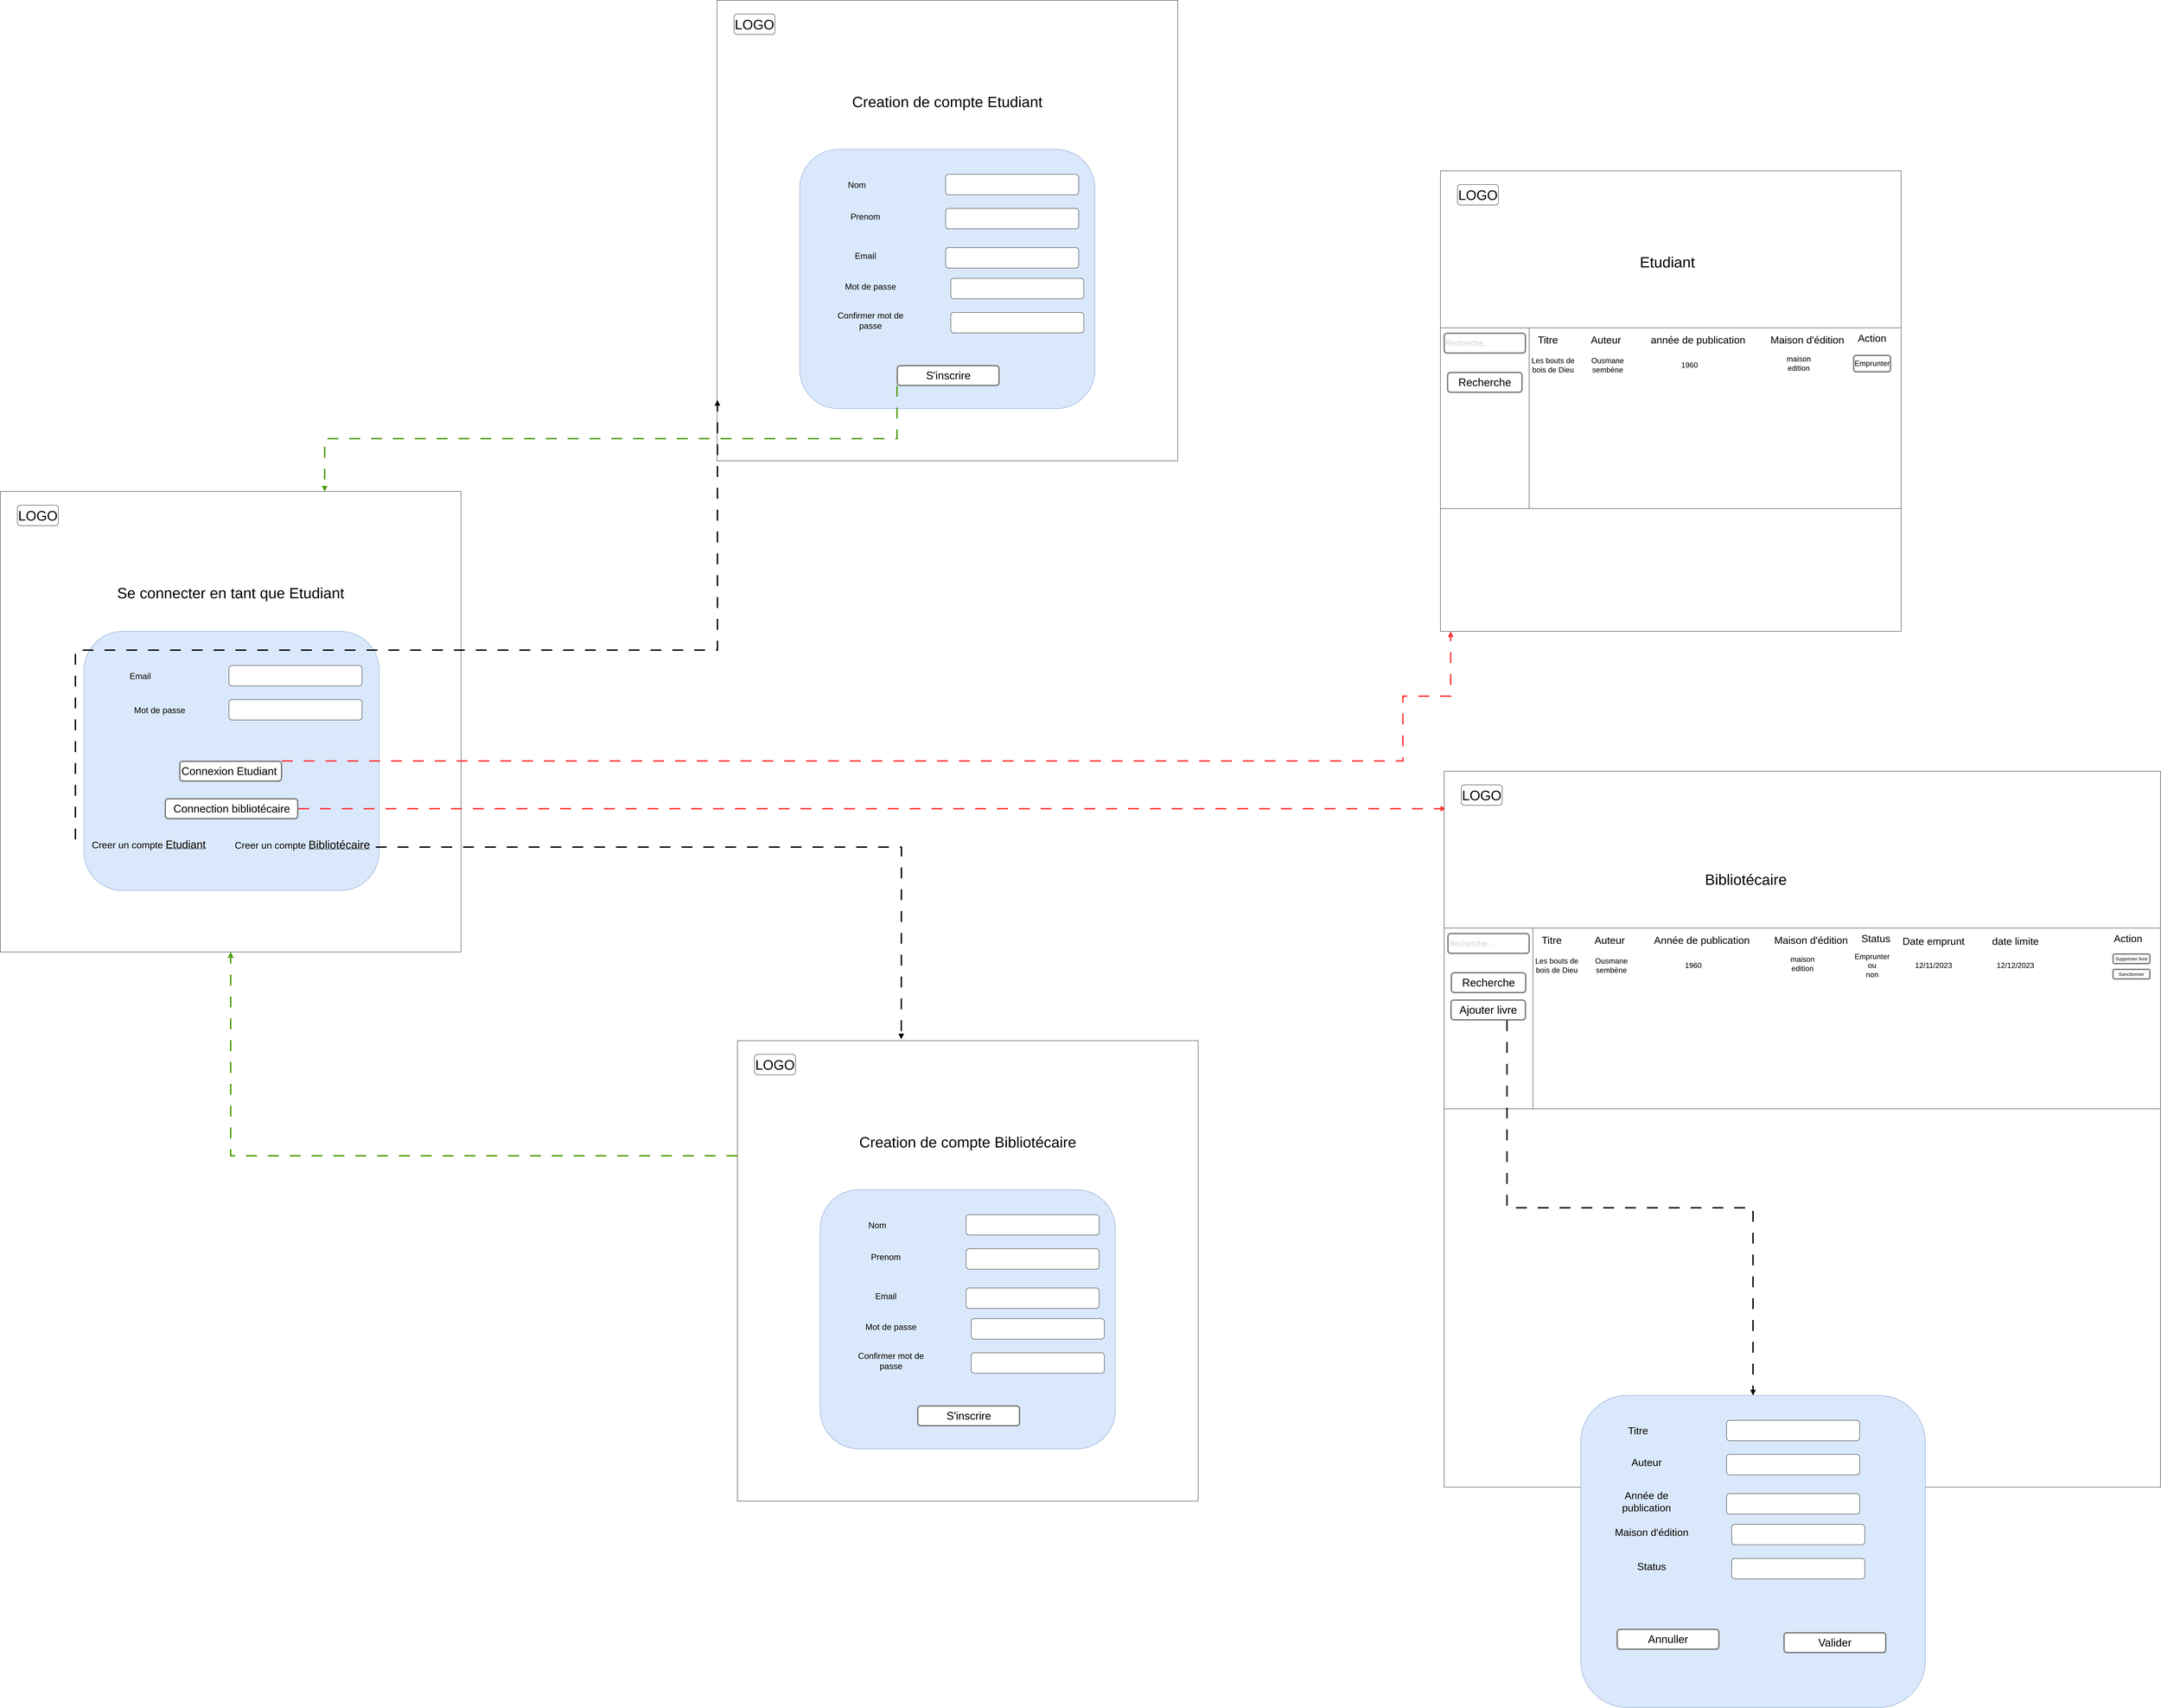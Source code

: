 <mxfile version="24.7.8">
  <diagram name="Page-1" id="HK-1_uM45ghAQPInBVNs">
    <mxGraphModel dx="5867" dy="7280" grid="1" gridSize="10" guides="1" tooltips="1" connect="1" arrows="1" fold="1" page="1" pageScale="1" pageWidth="827" pageHeight="1169" math="0" shadow="0">
      <root>
        <mxCell id="0" />
        <mxCell id="1" parent="0" />
        <mxCell id="shutaDZT_8RKhFevePPW-1" value="" style="whiteSpace=wrap;html=1;aspect=fixed;" vertex="1" parent="1">
          <mxGeometry x="470" y="-1510" width="1350" height="1350" as="geometry" />
        </mxCell>
        <mxCell id="shutaDZT_8RKhFevePPW-2" value="" style="rounded=1;whiteSpace=wrap;html=1;fillColor=#dae8fc;strokeColor=#6c8ebf;" vertex="1" parent="1">
          <mxGeometry x="715" y="-1100" width="865" height="760" as="geometry" />
        </mxCell>
        <mxCell id="shutaDZT_8RKhFevePPW-3" value="&lt;font style=&quot;font-size: 40px;&quot;&gt;LOGO&lt;/font&gt;" style="rounded=1;whiteSpace=wrap;html=1;" vertex="1" parent="1">
          <mxGeometry x="520" y="-1470" width="120" height="60" as="geometry" />
        </mxCell>
        <mxCell id="shutaDZT_8RKhFevePPW-4" value="" style="rounded=1;whiteSpace=wrap;html=1;" vertex="1" parent="1">
          <mxGeometry x="1140" y="-1000" width="390" height="60" as="geometry" />
        </mxCell>
        <mxCell id="shutaDZT_8RKhFevePPW-5" value="&lt;font style=&quot;font-size: 25px;&quot;&gt;Email&lt;/font&gt;" style="text;html=1;align=center;verticalAlign=middle;whiteSpace=wrap;rounded=0;" vertex="1" parent="1">
          <mxGeometry x="850" y="-985" width="60" height="30" as="geometry" />
        </mxCell>
        <mxCell id="shutaDZT_8RKhFevePPW-6" value="" style="rounded=1;whiteSpace=wrap;html=1;" vertex="1" parent="1">
          <mxGeometry x="1140" y="-900" width="390" height="60" as="geometry" />
        </mxCell>
        <mxCell id="shutaDZT_8RKhFevePPW-7" value="&lt;font style=&quot;font-size: 25px;&quot;&gt;Mot de passe&lt;/font&gt;" style="text;html=1;align=center;verticalAlign=middle;whiteSpace=wrap;rounded=0;" vertex="1" parent="1">
          <mxGeometry x="827" y="-907.5" width="220" height="75" as="geometry" />
        </mxCell>
        <mxCell id="shutaDZT_8RKhFevePPW-143" style="edgeStyle=orthogonalEdgeStyle;rounded=0;orthogonalLoop=1;jettySize=auto;html=1;exitX=1;exitY=0;exitDx=0;exitDy=0;strokeWidth=4;dashed=1;dashPattern=8 8;endArrow=block;endFill=1;strokeColor=#FF3333;" edge="1" parent="1" source="shutaDZT_8RKhFevePPW-8" target="shutaDZT_8RKhFevePPW-55">
          <mxGeometry relative="1" as="geometry">
            <Array as="points">
              <mxPoint x="4580" y="-720" />
              <mxPoint x="4580" y="-910" />
              <mxPoint x="4720" y="-910" />
            </Array>
          </mxGeometry>
        </mxCell>
        <mxCell id="shutaDZT_8RKhFevePPW-8" value="&lt;font style=&quot;font-size: 32px;&quot;&gt;Connexion Etudiant&amp;nbsp;&lt;/font&gt;" style="shape=ext;double=1;rounded=1;whiteSpace=wrap;html=1;" vertex="1" parent="1">
          <mxGeometry x="995" y="-720" width="300" height="60" as="geometry" />
        </mxCell>
        <mxCell id="shutaDZT_8RKhFevePPW-10" value="&lt;font style=&quot;font-size: 44px;&quot;&gt;Se connecter en tant que Etudiant&lt;/font&gt;" style="text;html=1;align=center;verticalAlign=middle;whiteSpace=wrap;rounded=0;" vertex="1" parent="1">
          <mxGeometry x="600" y="-1250" width="1090" height="75" as="geometry" />
        </mxCell>
        <mxCell id="shutaDZT_8RKhFevePPW-140" style="edgeStyle=orthogonalEdgeStyle;rounded=1;orthogonalLoop=1;jettySize=auto;html=1;curved=0;dashed=1;dashPattern=8 8;strokeWidth=4;endArrow=block;endFill=1;strokeColor=#FF3333;" edge="1" parent="1" source="shutaDZT_8RKhFevePPW-11">
          <mxGeometry relative="1" as="geometry">
            <mxPoint x="4706.667" y="-580" as="targetPoint" />
          </mxGeometry>
        </mxCell>
        <mxCell id="shutaDZT_8RKhFevePPW-11" value="&lt;font style=&quot;font-size: 32px;&quot;&gt;Connection bibliotécaire&lt;/font&gt;" style="shape=ext;double=1;rounded=1;whiteSpace=wrap;html=1;" vertex="1" parent="1">
          <mxGeometry x="952.5" y="-610" width="390" height="60" as="geometry" />
        </mxCell>
        <mxCell id="shutaDZT_8RKhFevePPW-12" value="&lt;font style=&quot;&quot;&gt;&lt;span style=&quot;font-size: 28px;&quot;&gt;Creer un compte &lt;/span&gt;&lt;u style=&quot;&quot;&gt;&lt;font style=&quot;font-size: 32px;&quot;&gt;Etudiant&lt;/font&gt;&lt;/u&gt;&lt;/font&gt;" style="text;html=1;align=center;verticalAlign=middle;whiteSpace=wrap;rounded=0;" vertex="1" parent="1">
          <mxGeometry x="690" y="-490" width="430" height="30" as="geometry" />
        </mxCell>
        <mxCell id="shutaDZT_8RKhFevePPW-48" style="edgeStyle=orthogonalEdgeStyle;rounded=0;orthogonalLoop=1;jettySize=auto;html=1;exitX=1;exitY=0.75;exitDx=0;exitDy=0;strokeWidth=4;dashed=1;dashPattern=8 8;endArrow=block;endFill=1;" edge="1" parent="1" source="shutaDZT_8RKhFevePPW-13">
          <mxGeometry relative="1" as="geometry">
            <mxPoint x="3110" y="96" as="targetPoint" />
          </mxGeometry>
        </mxCell>
        <mxCell id="shutaDZT_8RKhFevePPW-13" value="&lt;font style=&quot;&quot;&gt;&lt;span style=&quot;font-size: 28px;&quot;&gt;Creer un compte &lt;/span&gt;&lt;u style=&quot;&quot;&gt;&lt;font style=&quot;font-size: 33px;&quot;&gt;Bibliotécaire&lt;/font&gt;&lt;/u&gt;&lt;/font&gt;" style="text;html=1;align=center;verticalAlign=middle;whiteSpace=wrap;rounded=0;" vertex="1" parent="1">
          <mxGeometry x="1140" y="-490" width="430" height="30" as="geometry" />
        </mxCell>
        <mxCell id="shutaDZT_8RKhFevePPW-14" value="" style="whiteSpace=wrap;html=1;aspect=fixed;" vertex="1" parent="1">
          <mxGeometry x="2570" y="-2950" width="1350" height="1350" as="geometry" />
        </mxCell>
        <mxCell id="shutaDZT_8RKhFevePPW-15" value="" style="rounded=1;whiteSpace=wrap;html=1;fillColor=#dae8fc;strokeColor=#6c8ebf;" vertex="1" parent="1">
          <mxGeometry x="2812.5" y="-2513" width="865" height="760" as="geometry" />
        </mxCell>
        <mxCell id="shutaDZT_8RKhFevePPW-16" value="&lt;font style=&quot;font-size: 40px;&quot;&gt;LOGO&lt;/font&gt;" style="rounded=1;whiteSpace=wrap;html=1;" vertex="1" parent="1">
          <mxGeometry x="2620" y="-2910" width="120" height="60" as="geometry" />
        </mxCell>
        <mxCell id="shutaDZT_8RKhFevePPW-17" value="" style="rounded=1;whiteSpace=wrap;html=1;" vertex="1" parent="1">
          <mxGeometry x="3240" y="-2440" width="390" height="60" as="geometry" />
        </mxCell>
        <mxCell id="shutaDZT_8RKhFevePPW-18" value="&lt;font style=&quot;font-size: 25px;&quot;&gt;Nom&lt;/font&gt;" style="text;html=1;align=center;verticalAlign=middle;whiteSpace=wrap;rounded=0;" vertex="1" parent="1">
          <mxGeometry x="2950" y="-2425" width="60" height="30" as="geometry" />
        </mxCell>
        <mxCell id="shutaDZT_8RKhFevePPW-19" value="" style="rounded=1;whiteSpace=wrap;html=1;" vertex="1" parent="1">
          <mxGeometry x="3240" y="-2340" width="390" height="60" as="geometry" />
        </mxCell>
        <mxCell id="shutaDZT_8RKhFevePPW-20" value="&lt;font style=&quot;font-size: 25px;&quot;&gt;Prenom&lt;/font&gt;" style="text;html=1;align=center;verticalAlign=middle;whiteSpace=wrap;rounded=0;" vertex="1" parent="1">
          <mxGeometry x="2895" y="-2355" width="220" height="75" as="geometry" />
        </mxCell>
        <mxCell id="shutaDZT_8RKhFevePPW-21" value="&lt;span style=&quot;font-size: 32px;&quot;&gt;S&#39;inscrire&lt;/span&gt;" style="shape=ext;double=1;rounded=1;whiteSpace=wrap;html=1;" vertex="1" parent="1">
          <mxGeometry x="3097.5" y="-1880" width="300" height="60" as="geometry" />
        </mxCell>
        <mxCell id="shutaDZT_8RKhFevePPW-22" value="&lt;font style=&quot;font-size: 44px;&quot;&gt;Creation de compte Etudiant&lt;/font&gt;" style="text;html=1;align=center;verticalAlign=middle;whiteSpace=wrap;rounded=0;" vertex="1" parent="1">
          <mxGeometry x="2700" y="-2690" width="1090" height="75" as="geometry" />
        </mxCell>
        <mxCell id="shutaDZT_8RKhFevePPW-27" value="" style="rounded=1;whiteSpace=wrap;html=1;" vertex="1" parent="1">
          <mxGeometry x="3240" y="-2225" width="390" height="60" as="geometry" />
        </mxCell>
        <mxCell id="shutaDZT_8RKhFevePPW-28" value="&lt;font style=&quot;font-size: 25px;&quot;&gt;Email&lt;/font&gt;" style="text;html=1;align=center;verticalAlign=middle;whiteSpace=wrap;rounded=0;" vertex="1" parent="1">
          <mxGeometry x="2895" y="-2240" width="220" height="75" as="geometry" />
        </mxCell>
        <mxCell id="shutaDZT_8RKhFevePPW-29" value="" style="rounded=1;whiteSpace=wrap;html=1;" vertex="1" parent="1">
          <mxGeometry x="3255" y="-2135" width="390" height="60" as="geometry" />
        </mxCell>
        <mxCell id="shutaDZT_8RKhFevePPW-30" value="&lt;span style=&quot;font-size: 25px;&quot;&gt;Mot de passe&lt;/span&gt;" style="text;html=1;align=center;verticalAlign=middle;whiteSpace=wrap;rounded=0;" vertex="1" parent="1">
          <mxGeometry x="2910" y="-2150" width="220" height="75" as="geometry" />
        </mxCell>
        <mxCell id="shutaDZT_8RKhFevePPW-31" value="" style="rounded=1;whiteSpace=wrap;html=1;" vertex="1" parent="1">
          <mxGeometry x="3255" y="-2035" width="390" height="60" as="geometry" />
        </mxCell>
        <mxCell id="shutaDZT_8RKhFevePPW-32" value="&lt;font style=&quot;font-size: 25px;&quot;&gt;Confirmer mot de passe&lt;/font&gt;" style="text;html=1;align=center;verticalAlign=middle;whiteSpace=wrap;rounded=0;" vertex="1" parent="1">
          <mxGeometry x="2910" y="-2050" width="220" height="75" as="geometry" />
        </mxCell>
        <mxCell id="shutaDZT_8RKhFevePPW-54" style="edgeStyle=orthogonalEdgeStyle;rounded=0;orthogonalLoop=1;jettySize=auto;html=1;exitX=0;exitY=0.25;exitDx=0;exitDy=0;strokeWidth=4;dashed=1;dashPattern=8 8;strokeColor=#4D9900;" edge="1" parent="1" source="shutaDZT_8RKhFevePPW-33" target="shutaDZT_8RKhFevePPW-1">
          <mxGeometry relative="1" as="geometry" />
        </mxCell>
        <mxCell id="shutaDZT_8RKhFevePPW-33" value="" style="whiteSpace=wrap;html=1;aspect=fixed;" vertex="1" parent="1">
          <mxGeometry x="2630" y="100" width="1350" height="1350" as="geometry" />
        </mxCell>
        <mxCell id="shutaDZT_8RKhFevePPW-34" value="" style="rounded=1;whiteSpace=wrap;html=1;fillColor=#dae8fc;strokeColor=#6c8ebf;" vertex="1" parent="1">
          <mxGeometry x="2872.5" y="537" width="865" height="760" as="geometry" />
        </mxCell>
        <mxCell id="shutaDZT_8RKhFevePPW-35" value="&lt;font style=&quot;font-size: 40px;&quot;&gt;LOGO&lt;/font&gt;" style="rounded=1;whiteSpace=wrap;html=1;" vertex="1" parent="1">
          <mxGeometry x="2680" y="140" width="120" height="60" as="geometry" />
        </mxCell>
        <mxCell id="shutaDZT_8RKhFevePPW-36" value="" style="rounded=1;whiteSpace=wrap;html=1;" vertex="1" parent="1">
          <mxGeometry x="3300" y="610" width="390" height="60" as="geometry" />
        </mxCell>
        <mxCell id="shutaDZT_8RKhFevePPW-37" value="&lt;font style=&quot;font-size: 25px;&quot;&gt;Nom&lt;/font&gt;" style="text;html=1;align=center;verticalAlign=middle;whiteSpace=wrap;rounded=0;" vertex="1" parent="1">
          <mxGeometry x="3010" y="625" width="60" height="30" as="geometry" />
        </mxCell>
        <mxCell id="shutaDZT_8RKhFevePPW-38" value="" style="rounded=1;whiteSpace=wrap;html=1;" vertex="1" parent="1">
          <mxGeometry x="3300" y="710" width="390" height="60" as="geometry" />
        </mxCell>
        <mxCell id="shutaDZT_8RKhFevePPW-39" value="&lt;font style=&quot;font-size: 25px;&quot;&gt;Prenom&lt;/font&gt;" style="text;html=1;align=center;verticalAlign=middle;whiteSpace=wrap;rounded=0;" vertex="1" parent="1">
          <mxGeometry x="2955" y="695" width="220" height="75" as="geometry" />
        </mxCell>
        <mxCell id="shutaDZT_8RKhFevePPW-40" value="&lt;font style=&quot;font-size: 32px;&quot;&gt;S&#39;inscrire&lt;/font&gt;" style="shape=ext;double=1;rounded=1;whiteSpace=wrap;html=1;" vertex="1" parent="1">
          <mxGeometry x="3157.5" y="1170" width="300" height="60" as="geometry" />
        </mxCell>
        <mxCell id="shutaDZT_8RKhFevePPW-41" value="&lt;font style=&quot;font-size: 44px;&quot;&gt;Creation de compte Bibliotécaire&lt;/font&gt;" style="text;html=1;align=center;verticalAlign=middle;whiteSpace=wrap;rounded=0;" vertex="1" parent="1">
          <mxGeometry x="2760" y="360" width="1090" height="75" as="geometry" />
        </mxCell>
        <mxCell id="shutaDZT_8RKhFevePPW-42" value="" style="rounded=1;whiteSpace=wrap;html=1;" vertex="1" parent="1">
          <mxGeometry x="3300" y="825" width="390" height="60" as="geometry" />
        </mxCell>
        <mxCell id="shutaDZT_8RKhFevePPW-43" value="&lt;font style=&quot;font-size: 25px;&quot;&gt;Email&lt;/font&gt;" style="text;html=1;align=center;verticalAlign=middle;whiteSpace=wrap;rounded=0;" vertex="1" parent="1">
          <mxGeometry x="2955" y="810" width="220" height="75" as="geometry" />
        </mxCell>
        <mxCell id="shutaDZT_8RKhFevePPW-44" value="" style="rounded=1;whiteSpace=wrap;html=1;" vertex="1" parent="1">
          <mxGeometry x="3315" y="915" width="390" height="60" as="geometry" />
        </mxCell>
        <mxCell id="shutaDZT_8RKhFevePPW-45" value="&lt;span style=&quot;font-size: 25px;&quot;&gt;Mot de passe&lt;/span&gt;" style="text;html=1;align=center;verticalAlign=middle;whiteSpace=wrap;rounded=0;" vertex="1" parent="1">
          <mxGeometry x="2970" y="900" width="220" height="75" as="geometry" />
        </mxCell>
        <mxCell id="shutaDZT_8RKhFevePPW-46" value="" style="rounded=1;whiteSpace=wrap;html=1;" vertex="1" parent="1">
          <mxGeometry x="3315" y="1015" width="390" height="60" as="geometry" />
        </mxCell>
        <mxCell id="shutaDZT_8RKhFevePPW-47" value="&lt;font style=&quot;font-size: 25px;&quot;&gt;Confirmer mot de passe&lt;/font&gt;" style="text;html=1;align=center;verticalAlign=middle;whiteSpace=wrap;rounded=0;" vertex="1" parent="1">
          <mxGeometry x="2970" y="1000" width="220" height="75" as="geometry" />
        </mxCell>
        <mxCell id="shutaDZT_8RKhFevePPW-52" style="edgeStyle=orthogonalEdgeStyle;rounded=0;orthogonalLoop=1;jettySize=auto;html=1;exitX=0;exitY=0;exitDx=0;exitDy=0;entryX=0.001;entryY=0.868;entryDx=0;entryDy=0;entryPerimeter=0;strokeWidth=4;dashed=1;dashPattern=8 8;endArrow=block;endFill=1;" edge="1" parent="1" source="shutaDZT_8RKhFevePPW-12" target="shutaDZT_8RKhFevePPW-14">
          <mxGeometry relative="1" as="geometry" />
        </mxCell>
        <mxCell id="shutaDZT_8RKhFevePPW-53" style="edgeStyle=orthogonalEdgeStyle;rounded=0;orthogonalLoop=1;jettySize=auto;html=1;exitX=0;exitY=1;exitDx=0;exitDy=0;entryX=0.704;entryY=0;entryDx=0;entryDy=0;entryPerimeter=0;strokeWidth=4;dashed=1;dashPattern=8 8;endArrow=block;endFill=1;strokeColor=#4D9900;" edge="1" parent="1" source="shutaDZT_8RKhFevePPW-21" target="shutaDZT_8RKhFevePPW-1">
          <mxGeometry relative="1" as="geometry" />
        </mxCell>
        <mxCell id="shutaDZT_8RKhFevePPW-55" value="" style="whiteSpace=wrap;html=1;aspect=fixed;" vertex="1" parent="1">
          <mxGeometry x="4690" y="-2450" width="1350" height="1350" as="geometry" />
        </mxCell>
        <mxCell id="shutaDZT_8RKhFevePPW-57" value="&lt;font style=&quot;font-size: 40px;&quot;&gt;LOGO&lt;/font&gt;" style="rounded=1;whiteSpace=wrap;html=1;" vertex="1" parent="1">
          <mxGeometry x="4740" y="-2410" width="120" height="60" as="geometry" />
        </mxCell>
        <mxCell id="shutaDZT_8RKhFevePPW-63" value="&lt;font style=&quot;font-size: 44px;&quot;&gt;Etudiant&lt;/font&gt;" style="text;html=1;align=center;verticalAlign=middle;whiteSpace=wrap;rounded=0;" vertex="1" parent="1">
          <mxGeometry x="4810" y="-2220" width="1090" height="75" as="geometry" />
        </mxCell>
        <mxCell id="shutaDZT_8RKhFevePPW-85" value="" style="rounded=0;whiteSpace=wrap;html=1;" vertex="1" parent="1">
          <mxGeometry x="4950" y="-1990" width="1090" height="530" as="geometry" />
        </mxCell>
        <mxCell id="shutaDZT_8RKhFevePPW-86" value="" style="rounded=0;whiteSpace=wrap;html=1;" vertex="1" parent="1">
          <mxGeometry x="4690" y="-1990" width="260" height="530" as="geometry" />
        </mxCell>
        <mxCell id="shutaDZT_8RKhFevePPW-88" value="&lt;font style=&quot;font-size: 30px;&quot;&gt;Titre&lt;/font&gt;" style="text;html=1;align=center;verticalAlign=middle;whiteSpace=wrap;rounded=0;" vertex="1" parent="1">
          <mxGeometry x="4950" y="-1970" width="110" height="30" as="geometry" />
        </mxCell>
        <mxCell id="shutaDZT_8RKhFevePPW-89" value="&lt;font style=&quot;font-size: 30px;&quot;&gt;Auteur&lt;/font&gt;" style="text;html=1;align=center;verticalAlign=middle;whiteSpace=wrap;rounded=0;" vertex="1" parent="1">
          <mxGeometry x="5120" y="-1970" width="110" height="30" as="geometry" />
        </mxCell>
        <mxCell id="shutaDZT_8RKhFevePPW-90" value="&lt;font style=&quot;font-size: 30px;&quot;&gt;année de publication&lt;/font&gt;" style="text;html=1;align=center;verticalAlign=middle;whiteSpace=wrap;rounded=0;" vertex="1" parent="1">
          <mxGeometry x="5300" y="-1975" width="290" height="40" as="geometry" />
        </mxCell>
        <mxCell id="shutaDZT_8RKhFevePPW-91" value="&lt;font style=&quot;font-size: 30px;&quot;&gt;Maison d&#39;édition&lt;/font&gt;" style="text;html=1;align=center;verticalAlign=middle;whiteSpace=wrap;rounded=0;" vertex="1" parent="1">
          <mxGeometry x="5620" y="-1975" width="290" height="40" as="geometry" />
        </mxCell>
        <mxCell id="shutaDZT_8RKhFevePPW-92" value="&lt;span style=&quot;font-size: 32px;&quot;&gt;Recherche&lt;/span&gt;" style="shape=ext;double=1;rounded=1;whiteSpace=wrap;html=1;" vertex="1" parent="1">
          <mxGeometry x="4710" y="-1860" width="220" height="60" as="geometry" />
        </mxCell>
        <mxCell id="shutaDZT_8RKhFevePPW-93" value="&lt;font color=&quot;#d1d1d1&quot; style=&quot;font-size: 23px;&quot;&gt;Recherche...&lt;/font&gt;" style="shape=ext;double=1;rounded=1;whiteSpace=wrap;html=1;align=left;" vertex="1" parent="1">
          <mxGeometry x="4700" y="-1975" width="240" height="60" as="geometry" />
        </mxCell>
        <mxCell id="shutaDZT_8RKhFevePPW-94" value="&lt;font style=&quot;font-size: 30px;&quot;&gt;Action&lt;/font&gt;" style="text;html=1;align=center;verticalAlign=middle;whiteSpace=wrap;rounded=0;" vertex="1" parent="1">
          <mxGeometry x="5900" y="-1975" width="110" height="30" as="geometry" />
        </mxCell>
        <mxCell id="shutaDZT_8RKhFevePPW-95" value="&lt;font style=&quot;font-size: 22px;&quot;&gt;Les bouts de bois de Dieu&lt;/font&gt;" style="text;html=1;align=center;verticalAlign=middle;whiteSpace=wrap;rounded=0;" vertex="1" parent="1">
          <mxGeometry x="4950" y="-1910" width="140" height="60" as="geometry" />
        </mxCell>
        <mxCell id="shutaDZT_8RKhFevePPW-96" value="&lt;font style=&quot;font-size: 22px;&quot;&gt;Ousmane&lt;/font&gt;&lt;div&gt;&lt;font style=&quot;font-size: 22px;&quot;&gt;sembène&lt;/font&gt;&lt;/div&gt;" style="text;html=1;align=center;verticalAlign=middle;whiteSpace=wrap;rounded=0;" vertex="1" parent="1">
          <mxGeometry x="5110" y="-1910" width="140" height="60" as="geometry" />
        </mxCell>
        <mxCell id="shutaDZT_8RKhFevePPW-97" value="&lt;span style=&quot;font-size: 22px;&quot;&gt;1960&lt;/span&gt;" style="text;html=1;align=center;verticalAlign=middle;whiteSpace=wrap;rounded=0;" vertex="1" parent="1">
          <mxGeometry x="5350" y="-1910" width="140" height="60" as="geometry" />
        </mxCell>
        <mxCell id="shutaDZT_8RKhFevePPW-98" value="&lt;span style=&quot;font-size: 22px;&quot;&gt;maison edition&lt;/span&gt;" style="text;html=1;align=center;verticalAlign=middle;whiteSpace=wrap;rounded=0;" vertex="1" parent="1">
          <mxGeometry x="5670" y="-1915" width="140" height="60" as="geometry" />
        </mxCell>
        <mxCell id="shutaDZT_8RKhFevePPW-99" value="&lt;font style=&quot;font-size: 22px;&quot;&gt;Emprunter&lt;/font&gt;" style="shape=ext;double=1;rounded=1;whiteSpace=wrap;html=1;" vertex="1" parent="1">
          <mxGeometry x="5900" y="-1910" width="110" height="50" as="geometry" />
        </mxCell>
        <mxCell id="shutaDZT_8RKhFevePPW-100" value="" style="whiteSpace=wrap;html=1;aspect=fixed;" vertex="1" parent="1">
          <mxGeometry x="4701" y="-690" width="2099" height="2099" as="geometry" />
        </mxCell>
        <mxCell id="shutaDZT_8RKhFevePPW-101" value="&lt;font style=&quot;font-size: 40px;&quot;&gt;LOGO&lt;/font&gt;" style="rounded=1;whiteSpace=wrap;html=1;" vertex="1" parent="1">
          <mxGeometry x="4751" y="-650" width="120" height="60" as="geometry" />
        </mxCell>
        <mxCell id="shutaDZT_8RKhFevePPW-102" value="&lt;font style=&quot;font-size: 44px;&quot;&gt;Bibliotécaire&lt;/font&gt;" style="text;html=1;align=center;verticalAlign=middle;whiteSpace=wrap;rounded=0;" vertex="1" parent="1">
          <mxGeometry x="5040" y="-410" width="1090" height="75" as="geometry" />
        </mxCell>
        <mxCell id="shutaDZT_8RKhFevePPW-103" value="" style="rounded=0;whiteSpace=wrap;html=1;" vertex="1" parent="1">
          <mxGeometry x="4961" y="-230" width="1839" height="530" as="geometry" />
        </mxCell>
        <mxCell id="shutaDZT_8RKhFevePPW-104" value="" style="rounded=0;whiteSpace=wrap;html=1;" vertex="1" parent="1">
          <mxGeometry x="4701" y="-230" width="260" height="530" as="geometry" />
        </mxCell>
        <mxCell id="shutaDZT_8RKhFevePPW-105" value="&lt;font style=&quot;font-size: 30px;&quot;&gt;Titre&lt;/font&gt;" style="text;html=1;align=center;verticalAlign=middle;whiteSpace=wrap;rounded=0;" vertex="1" parent="1">
          <mxGeometry x="4961" y="-210" width="110" height="30" as="geometry" />
        </mxCell>
        <mxCell id="shutaDZT_8RKhFevePPW-106" value="&lt;font style=&quot;font-size: 30px;&quot;&gt;Auteur&lt;/font&gt;" style="text;html=1;align=center;verticalAlign=middle;whiteSpace=wrap;rounded=0;" vertex="1" parent="1">
          <mxGeometry x="5131" y="-210" width="110" height="30" as="geometry" />
        </mxCell>
        <mxCell id="shutaDZT_8RKhFevePPW-107" value="&lt;font style=&quot;font-size: 30px;&quot;&gt;Année de publication&lt;/font&gt;" style="text;html=1;align=center;verticalAlign=middle;whiteSpace=wrap;rounded=0;" vertex="1" parent="1">
          <mxGeometry x="5311" y="-215" width="290" height="40" as="geometry" />
        </mxCell>
        <mxCell id="shutaDZT_8RKhFevePPW-108" value="&lt;font style=&quot;font-size: 30px;&quot;&gt;Maison d&#39;édition&lt;/font&gt;" style="text;html=1;align=center;verticalAlign=middle;whiteSpace=wrap;rounded=0;" vertex="1" parent="1">
          <mxGeometry x="5631" y="-215" width="290" height="40" as="geometry" />
        </mxCell>
        <mxCell id="shutaDZT_8RKhFevePPW-109" value="&lt;span style=&quot;font-size: 32px;&quot;&gt;Recherche&lt;/span&gt;" style="shape=ext;double=1;rounded=1;whiteSpace=wrap;html=1;" vertex="1" parent="1">
          <mxGeometry x="4721" y="-100" width="220" height="60" as="geometry" />
        </mxCell>
        <mxCell id="shutaDZT_8RKhFevePPW-110" value="&lt;font color=&quot;#d1d1d1&quot; style=&quot;font-size: 23px;&quot;&gt;Recherche...&lt;/font&gt;" style="shape=ext;double=1;rounded=1;whiteSpace=wrap;html=1;align=left;" vertex="1" parent="1">
          <mxGeometry x="4711" y="-215" width="240" height="60" as="geometry" />
        </mxCell>
        <mxCell id="shutaDZT_8RKhFevePPW-111" value="&lt;font style=&quot;font-size: 30px;&quot;&gt;Status&lt;/font&gt;" style="text;html=1;align=center;verticalAlign=middle;whiteSpace=wrap;rounded=0;" vertex="1" parent="1">
          <mxGeometry x="5911" y="-215" width="110" height="30" as="geometry" />
        </mxCell>
        <mxCell id="shutaDZT_8RKhFevePPW-112" value="&lt;font style=&quot;font-size: 22px;&quot;&gt;Les bouts de bois de Dieu&lt;/font&gt;" style="text;html=1;align=center;verticalAlign=middle;whiteSpace=wrap;rounded=0;" vertex="1" parent="1">
          <mxGeometry x="4961" y="-150" width="140" height="60" as="geometry" />
        </mxCell>
        <mxCell id="shutaDZT_8RKhFevePPW-113" value="&lt;font style=&quot;font-size: 22px;&quot;&gt;Ousmane&lt;/font&gt;&lt;div&gt;&lt;font style=&quot;font-size: 22px;&quot;&gt;sembène&lt;/font&gt;&lt;/div&gt;" style="text;html=1;align=center;verticalAlign=middle;whiteSpace=wrap;rounded=0;" vertex="1" parent="1">
          <mxGeometry x="5121" y="-150" width="140" height="60" as="geometry" />
        </mxCell>
        <mxCell id="shutaDZT_8RKhFevePPW-114" value="&lt;span style=&quot;font-size: 22px;&quot;&gt;1960&lt;/span&gt;" style="text;html=1;align=center;verticalAlign=middle;whiteSpace=wrap;rounded=0;" vertex="1" parent="1">
          <mxGeometry x="5361" y="-150" width="140" height="60" as="geometry" />
        </mxCell>
        <mxCell id="shutaDZT_8RKhFevePPW-115" value="&lt;span style=&quot;font-size: 22px;&quot;&gt;maison edition&lt;/span&gt;" style="text;html=1;align=center;verticalAlign=middle;whiteSpace=wrap;rounded=0;" vertex="1" parent="1">
          <mxGeometry x="5681" y="-155" width="140" height="60" as="geometry" />
        </mxCell>
        <mxCell id="shutaDZT_8RKhFevePPW-117" value="&lt;span style=&quot;font-size: 22px;&quot;&gt;Emprunter&lt;/span&gt;&lt;div&gt;&lt;span style=&quot;font-size: 22px;&quot;&gt;ou&lt;/span&gt;&lt;/div&gt;&lt;div&gt;&lt;span style=&quot;font-size: 22px;&quot;&gt;non&lt;/span&gt;&lt;/div&gt;" style="text;html=1;align=center;verticalAlign=middle;whiteSpace=wrap;rounded=0;" vertex="1" parent="1">
          <mxGeometry x="5885" y="-150" width="140" height="60" as="geometry" />
        </mxCell>
        <mxCell id="shutaDZT_8RKhFevePPW-144" style="edgeStyle=orthogonalEdgeStyle;rounded=0;orthogonalLoop=1;jettySize=auto;html=1;exitX=0.75;exitY=1;exitDx=0;exitDy=0;dashed=1;dashPattern=8 8;strokeWidth=4;endArrow=block;endFill=1;" edge="1" parent="1" source="shutaDZT_8RKhFevePPW-118" target="shutaDZT_8RKhFevePPW-121">
          <mxGeometry relative="1" as="geometry" />
        </mxCell>
        <mxCell id="shutaDZT_8RKhFevePPW-118" value="&lt;span style=&quot;font-size: 32px;&quot;&gt;Ajouter livre&lt;/span&gt;" style="shape=ext;double=1;rounded=1;whiteSpace=wrap;html=1;" vertex="1" parent="1">
          <mxGeometry x="4720" y="-20" width="220" height="60" as="geometry" />
        </mxCell>
        <mxCell id="shutaDZT_8RKhFevePPW-119" value="&lt;font style=&quot;font-size: 14px;&quot;&gt;Supprimer livre&lt;/font&gt;" style="shape=ext;double=1;rounded=1;whiteSpace=wrap;html=1;" vertex="1" parent="1">
          <mxGeometry x="6660" y="-155" width="110" height="30" as="geometry" />
        </mxCell>
        <mxCell id="shutaDZT_8RKhFevePPW-120" value="&lt;font style=&quot;font-size: 30px;&quot;&gt;Action&lt;/font&gt;" style="text;html=1;align=center;verticalAlign=middle;whiteSpace=wrap;rounded=0;" vertex="1" parent="1">
          <mxGeometry x="6650" y="-215" width="110" height="30" as="geometry" />
        </mxCell>
        <mxCell id="shutaDZT_8RKhFevePPW-121" value="" style="rounded=1;whiteSpace=wrap;html=1;fillColor=#dae8fc;strokeColor=#6c8ebf;" vertex="1" parent="1">
          <mxGeometry x="5101" y="1140" width="1010" height="915" as="geometry" />
        </mxCell>
        <mxCell id="shutaDZT_8RKhFevePPW-122" value="" style="rounded=1;whiteSpace=wrap;html=1;" vertex="1" parent="1">
          <mxGeometry x="5528.5" y="1213" width="390" height="60" as="geometry" />
        </mxCell>
        <mxCell id="shutaDZT_8RKhFevePPW-123" value="&lt;span style=&quot;font-size: 30px;&quot;&gt;Titre&lt;/span&gt;" style="text;html=1;align=center;verticalAlign=middle;whiteSpace=wrap;rounded=0;" vertex="1" parent="1">
          <mxGeometry x="5238.5" y="1228" width="60" height="30" as="geometry" />
        </mxCell>
        <mxCell id="shutaDZT_8RKhFevePPW-124" value="" style="rounded=1;whiteSpace=wrap;html=1;" vertex="1" parent="1">
          <mxGeometry x="5528.5" y="1313" width="390" height="60" as="geometry" />
        </mxCell>
        <mxCell id="shutaDZT_8RKhFevePPW-125" value="&lt;span style=&quot;font-size: 30px;&quot;&gt;Auteur&lt;/span&gt;" style="text;html=1;align=center;verticalAlign=middle;whiteSpace=wrap;rounded=0;" vertex="1" parent="1">
          <mxGeometry x="5183.5" y="1298" width="220" height="75" as="geometry" />
        </mxCell>
        <mxCell id="shutaDZT_8RKhFevePPW-126" value="&lt;font style=&quot;font-size: 32px;&quot;&gt;Valider&lt;/font&gt;" style="shape=ext;double=1;rounded=1;whiteSpace=wrap;html=1;" vertex="1" parent="1">
          <mxGeometry x="5696" y="1835" width="300" height="60" as="geometry" />
        </mxCell>
        <mxCell id="shutaDZT_8RKhFevePPW-127" value="" style="rounded=1;whiteSpace=wrap;html=1;" vertex="1" parent="1">
          <mxGeometry x="5528.5" y="1428" width="390" height="60" as="geometry" />
        </mxCell>
        <mxCell id="shutaDZT_8RKhFevePPW-128" value="&lt;span style=&quot;font-size: 30px;&quot;&gt;Année de publication&lt;/span&gt;" style="text;html=1;align=center;verticalAlign=middle;whiteSpace=wrap;rounded=0;" vertex="1" parent="1">
          <mxGeometry x="5183.5" y="1413" width="220" height="75" as="geometry" />
        </mxCell>
        <mxCell id="shutaDZT_8RKhFevePPW-129" value="" style="rounded=1;whiteSpace=wrap;html=1;" vertex="1" parent="1">
          <mxGeometry x="5543.5" y="1518" width="390" height="60" as="geometry" />
        </mxCell>
        <mxCell id="shutaDZT_8RKhFevePPW-130" value="&lt;span style=&quot;font-size: 30px;&quot;&gt;Maison d&#39;édition&lt;/span&gt;" style="text;html=1;align=center;verticalAlign=middle;whiteSpace=wrap;rounded=0;" vertex="1" parent="1">
          <mxGeometry x="5198.5" y="1503" width="220" height="75" as="geometry" />
        </mxCell>
        <mxCell id="shutaDZT_8RKhFevePPW-131" value="" style="rounded=1;whiteSpace=wrap;html=1;" vertex="1" parent="1">
          <mxGeometry x="5543.5" y="1618" width="390" height="60" as="geometry" />
        </mxCell>
        <mxCell id="shutaDZT_8RKhFevePPW-132" value="&lt;span style=&quot;font-size: 30px;&quot;&gt;Status&lt;/span&gt;" style="text;html=1;align=center;verticalAlign=middle;whiteSpace=wrap;rounded=0;" vertex="1" parent="1">
          <mxGeometry x="5198.5" y="1603" width="220" height="75" as="geometry" />
        </mxCell>
        <mxCell id="shutaDZT_8RKhFevePPW-135" value="&lt;font style=&quot;font-size: 32px;&quot;&gt;Annuller&lt;/font&gt;" style="shape=ext;double=1;rounded=1;whiteSpace=wrap;html=1;" vertex="1" parent="1">
          <mxGeometry x="5207" y="1825" width="300" height="60" as="geometry" />
        </mxCell>
        <mxCell id="shutaDZT_8RKhFevePPW-137" value="&lt;font style=&quot;font-size: 30px;&quot;&gt;Date&amp;nbsp;&lt;/font&gt;&lt;span style=&quot;font-size: 30px; background-color: initial;&quot;&gt;emprunt&lt;/span&gt;" style="text;html=1;align=center;verticalAlign=middle;whiteSpace=wrap;rounded=0;" vertex="1" parent="1">
          <mxGeometry x="6050" y="-225" width="170" height="65" as="geometry" />
        </mxCell>
        <mxCell id="shutaDZT_8RKhFevePPW-138" value="&lt;span style=&quot;font-size: 22px;&quot;&gt;12/11/2023&lt;/span&gt;" style="text;html=1;align=center;verticalAlign=middle;whiteSpace=wrap;rounded=0;" vertex="1" parent="1">
          <mxGeometry x="6065" y="-150" width="140" height="60" as="geometry" />
        </mxCell>
        <mxCell id="shutaDZT_8RKhFevePPW-149" value="&lt;span style=&quot;font-size: 30px;&quot;&gt;date limite&lt;/span&gt;" style="text;html=1;align=center;verticalAlign=middle;whiteSpace=wrap;rounded=0;" vertex="1" parent="1">
          <mxGeometry x="6290" y="-225" width="170" height="65" as="geometry" />
        </mxCell>
        <mxCell id="shutaDZT_8RKhFevePPW-150" value="&lt;span style=&quot;font-size: 22px;&quot;&gt;12/12/2023&lt;/span&gt;" style="text;html=1;align=center;verticalAlign=middle;whiteSpace=wrap;rounded=0;" vertex="1" parent="1">
          <mxGeometry x="6305" y="-150" width="140" height="60" as="geometry" />
        </mxCell>
        <mxCell id="shutaDZT_8RKhFevePPW-151" value="&lt;span style=&quot;font-size: 14px;&quot;&gt;Sanctionner&lt;/span&gt;" style="shape=ext;double=1;rounded=1;whiteSpace=wrap;html=1;" vertex="1" parent="1">
          <mxGeometry x="6660" y="-110" width="110" height="30" as="geometry" />
        </mxCell>
      </root>
    </mxGraphModel>
  </diagram>
</mxfile>
